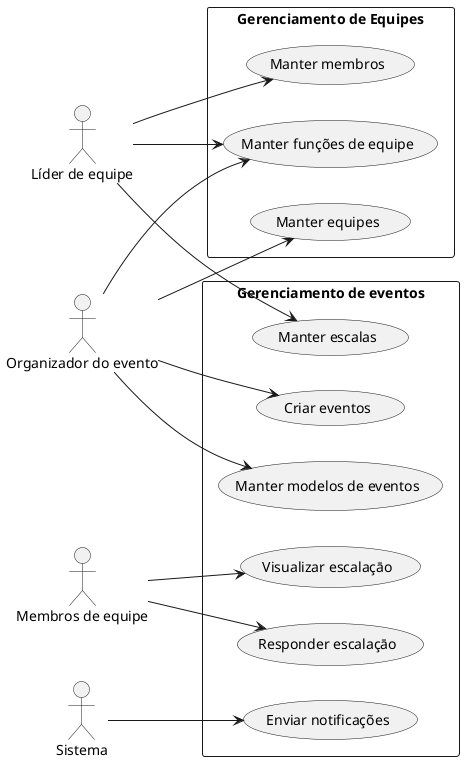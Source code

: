 @startuml
left to right direction
actor "Organizador do evento" as organizador
actor "Líder de equipe" as lider
actor "Membros de equipe" as membro
actor "Sistema" as sistema

rectangle "Gerenciamento de Equipes" {
  usecase "Manter equipes" as manter_equipes
  usecase "Manter funções de equipe" as manter_funcoes_equipe
  usecase "Manter membros" as manter_membros
}

rectangle "Gerenciamento de eventos" {
  usecase "Manter modelos de eventos" as manter_modelos_evento
  usecase "Criar eventos" as criar_eventos
  usecase "Manter escalas" as manter_escalas
  usecase "Visualizar escalaçāo" as visualizar_escalas
  usecase "Responder escalaçāo" as responder_escalas
  usecase "Enviar notificações" as enviar_notificacoes
}

organizador --> manter_equipes
organizador -> manter_funcoes_equipe
organizador --> manter_modelos_evento
organizador --> criar_eventos

lider --> manter_funcoes_equipe
lider --> manter_membros
lider --> manter_escalas

membro --> visualizar_escalas
membro --> responder_escalas

sistema --> enviar_notificacoes

@enduml
